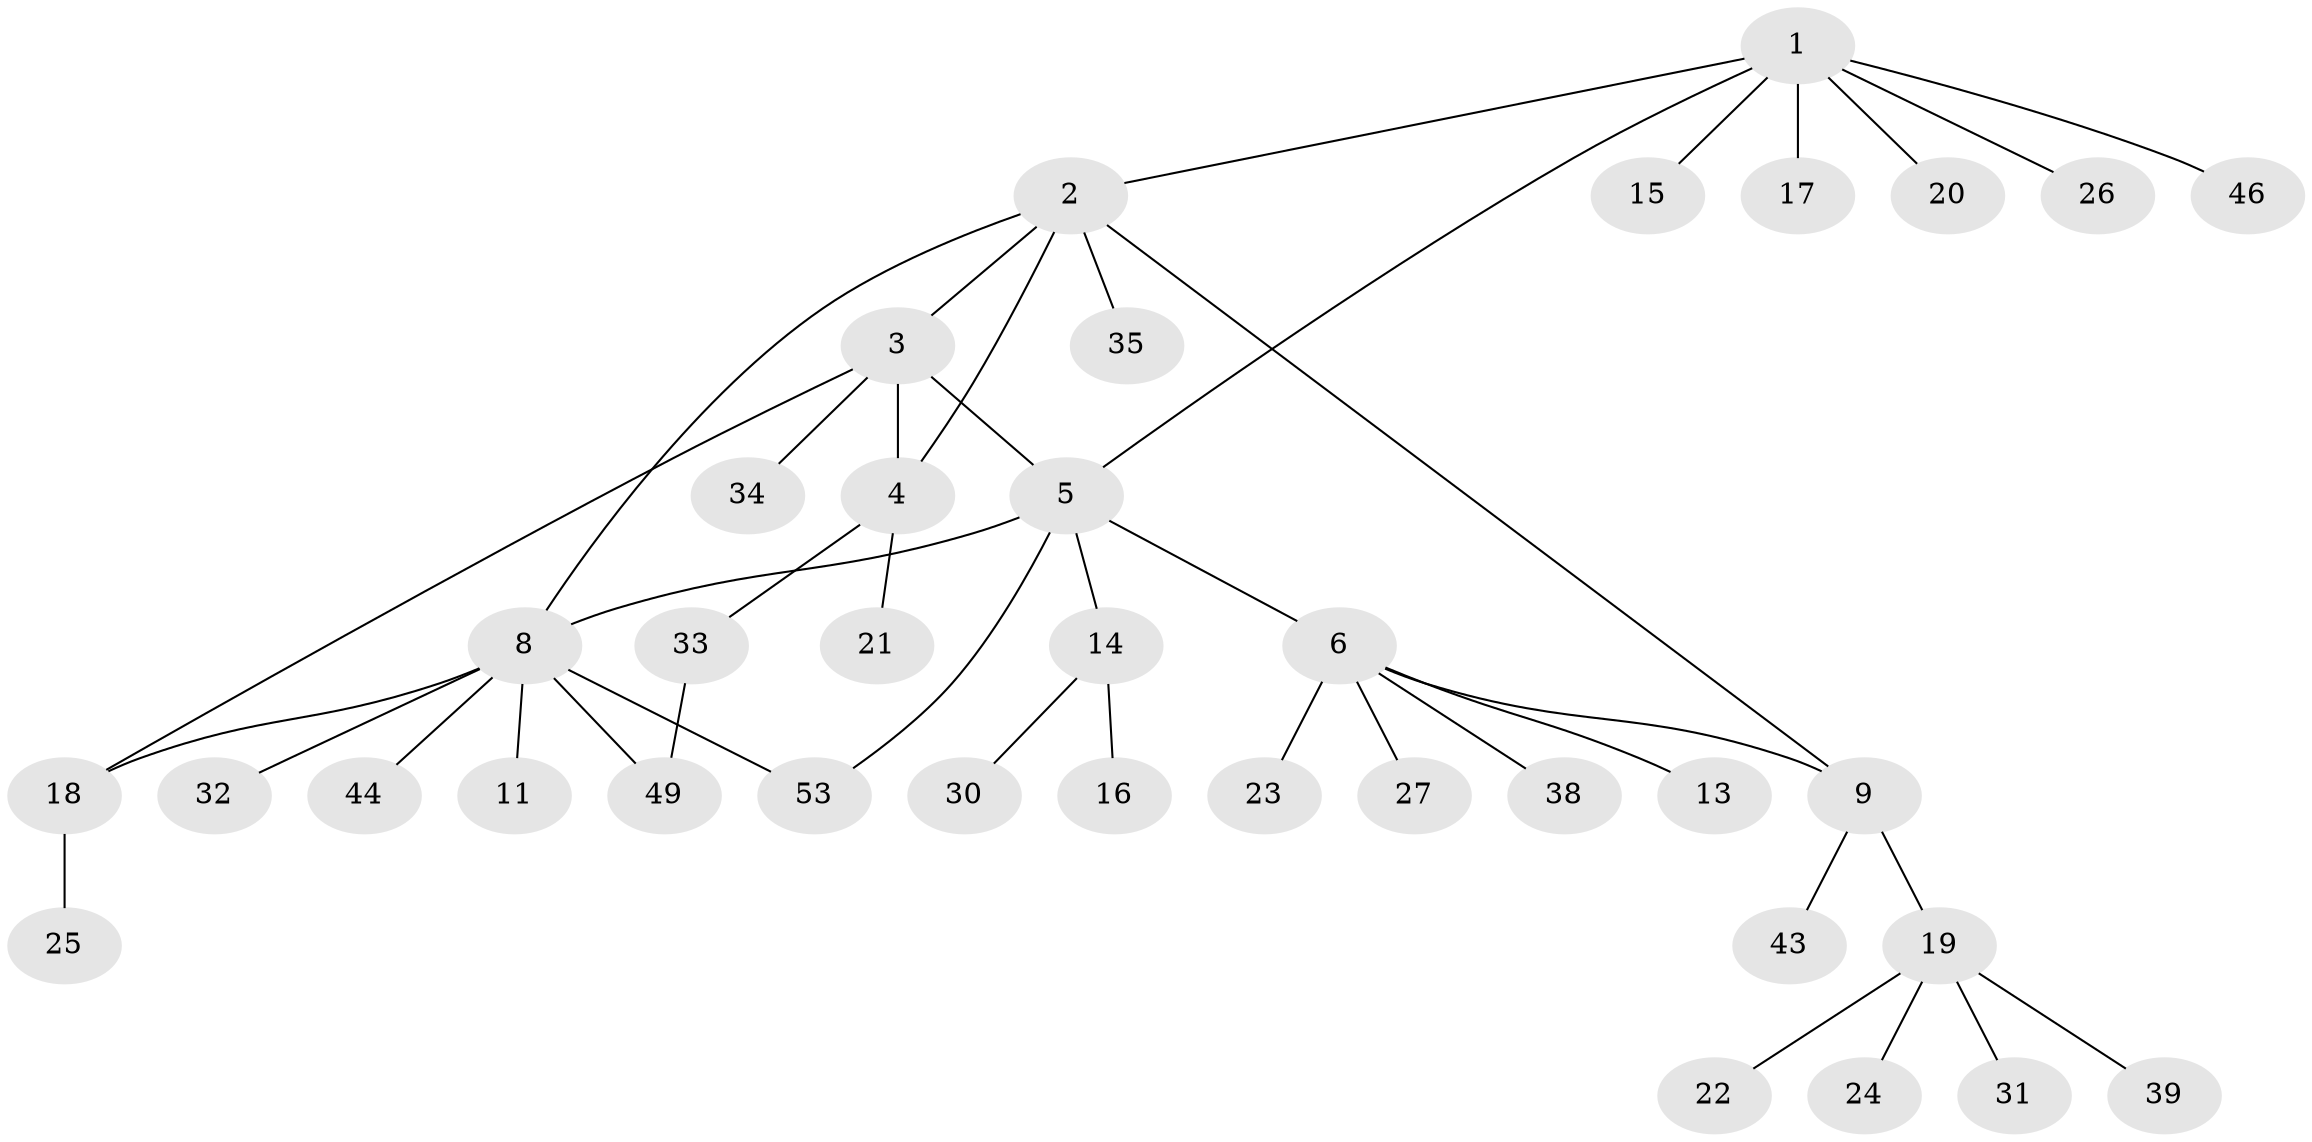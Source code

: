 // original degree distribution, {7: 0.018518518518518517, 4: 0.1111111111111111, 6: 0.05555555555555555, 8: 0.037037037037037035, 5: 0.018518518518518517, 3: 0.07407407407407407, 1: 0.5925925925925926, 2: 0.09259259259259259}
// Generated by graph-tools (version 1.1) at 2025/19/03/04/25 18:19:34]
// undirected, 37 vertices, 43 edges
graph export_dot {
graph [start="1"]
  node [color=gray90,style=filled];
  1 [super="+12"];
  2 [super="+7"];
  3;
  4;
  5;
  6;
  8;
  9;
  11 [super="+47+54+45"];
  13;
  14;
  15;
  16;
  17;
  18 [super="+41"];
  19 [super="+29+37+51"];
  20 [super="+28"];
  21;
  22;
  23;
  24;
  25;
  26;
  27;
  30;
  31;
  32;
  33;
  34 [super="+36+42"];
  35;
  38 [super="+52+40"];
  39;
  43;
  44;
  46;
  49;
  53;
  1 -- 2;
  1 -- 5;
  1 -- 15;
  1 -- 17;
  1 -- 20;
  1 -- 46;
  1 -- 26;
  2 -- 4;
  2 -- 9 [weight=2];
  2 -- 3 [weight=2];
  2 -- 35;
  2 -- 8;
  3 -- 4;
  3 -- 5;
  3 -- 18;
  3 -- 34;
  4 -- 21;
  4 -- 33;
  5 -- 6;
  5 -- 8;
  5 -- 14;
  5 -- 53;
  6 -- 9;
  6 -- 13;
  6 -- 23;
  6 -- 27;
  6 -- 38;
  8 -- 11;
  8 -- 18;
  8 -- 32;
  8 -- 44;
  8 -- 49;
  8 -- 53;
  9 -- 19;
  9 -- 43;
  14 -- 16;
  14 -- 30;
  18 -- 25;
  19 -- 22;
  19 -- 24;
  19 -- 31;
  19 -- 39;
  33 -- 49;
}
